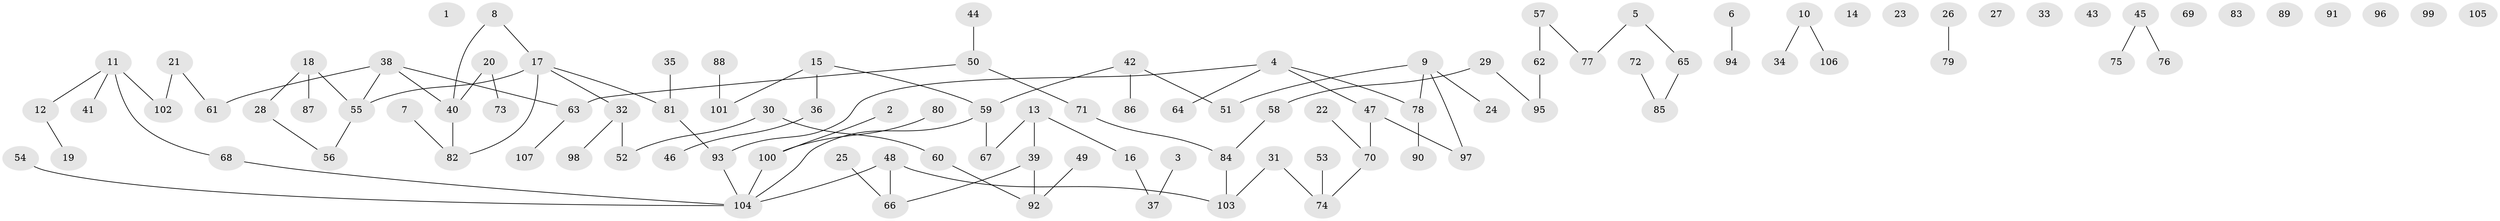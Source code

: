 // coarse degree distribution, {0: 0.3148148148148148, 2: 0.25925925925925924, 1: 0.24074074074074073, 5: 0.05555555555555555, 6: 0.018518518518518517, 3: 0.05555555555555555, 4: 0.037037037037037035, 7: 0.018518518518518517}
// Generated by graph-tools (version 1.1) at 2025/16/03/04/25 18:16:35]
// undirected, 107 vertices, 99 edges
graph export_dot {
graph [start="1"]
  node [color=gray90,style=filled];
  1;
  2;
  3;
  4;
  5;
  6;
  7;
  8;
  9;
  10;
  11;
  12;
  13;
  14;
  15;
  16;
  17;
  18;
  19;
  20;
  21;
  22;
  23;
  24;
  25;
  26;
  27;
  28;
  29;
  30;
  31;
  32;
  33;
  34;
  35;
  36;
  37;
  38;
  39;
  40;
  41;
  42;
  43;
  44;
  45;
  46;
  47;
  48;
  49;
  50;
  51;
  52;
  53;
  54;
  55;
  56;
  57;
  58;
  59;
  60;
  61;
  62;
  63;
  64;
  65;
  66;
  67;
  68;
  69;
  70;
  71;
  72;
  73;
  74;
  75;
  76;
  77;
  78;
  79;
  80;
  81;
  82;
  83;
  84;
  85;
  86;
  87;
  88;
  89;
  90;
  91;
  92;
  93;
  94;
  95;
  96;
  97;
  98;
  99;
  100;
  101;
  102;
  103;
  104;
  105;
  106;
  107;
  2 -- 100;
  3 -- 37;
  4 -- 47;
  4 -- 64;
  4 -- 78;
  4 -- 93;
  5 -- 65;
  5 -- 77;
  6 -- 94;
  7 -- 82;
  8 -- 17;
  8 -- 40;
  9 -- 24;
  9 -- 51;
  9 -- 78;
  9 -- 97;
  10 -- 34;
  10 -- 106;
  11 -- 12;
  11 -- 41;
  11 -- 68;
  11 -- 102;
  12 -- 19;
  13 -- 16;
  13 -- 39;
  13 -- 67;
  15 -- 36;
  15 -- 59;
  15 -- 101;
  16 -- 37;
  17 -- 32;
  17 -- 55;
  17 -- 81;
  17 -- 82;
  18 -- 28;
  18 -- 55;
  18 -- 87;
  20 -- 40;
  20 -- 73;
  21 -- 61;
  21 -- 102;
  22 -- 70;
  25 -- 66;
  26 -- 79;
  28 -- 56;
  29 -- 58;
  29 -- 95;
  30 -- 52;
  30 -- 60;
  31 -- 74;
  31 -- 103;
  32 -- 52;
  32 -- 98;
  35 -- 81;
  36 -- 46;
  38 -- 40;
  38 -- 55;
  38 -- 61;
  38 -- 63;
  39 -- 66;
  39 -- 92;
  40 -- 82;
  42 -- 51;
  42 -- 59;
  42 -- 86;
  44 -- 50;
  45 -- 75;
  45 -- 76;
  47 -- 70;
  47 -- 97;
  48 -- 66;
  48 -- 103;
  48 -- 104;
  49 -- 92;
  50 -- 63;
  50 -- 71;
  53 -- 74;
  54 -- 104;
  55 -- 56;
  57 -- 62;
  57 -- 77;
  58 -- 84;
  59 -- 67;
  59 -- 104;
  60 -- 92;
  62 -- 95;
  63 -- 107;
  65 -- 85;
  68 -- 104;
  70 -- 74;
  71 -- 84;
  72 -- 85;
  78 -- 90;
  80 -- 100;
  81 -- 93;
  84 -- 103;
  88 -- 101;
  93 -- 104;
  100 -- 104;
}
